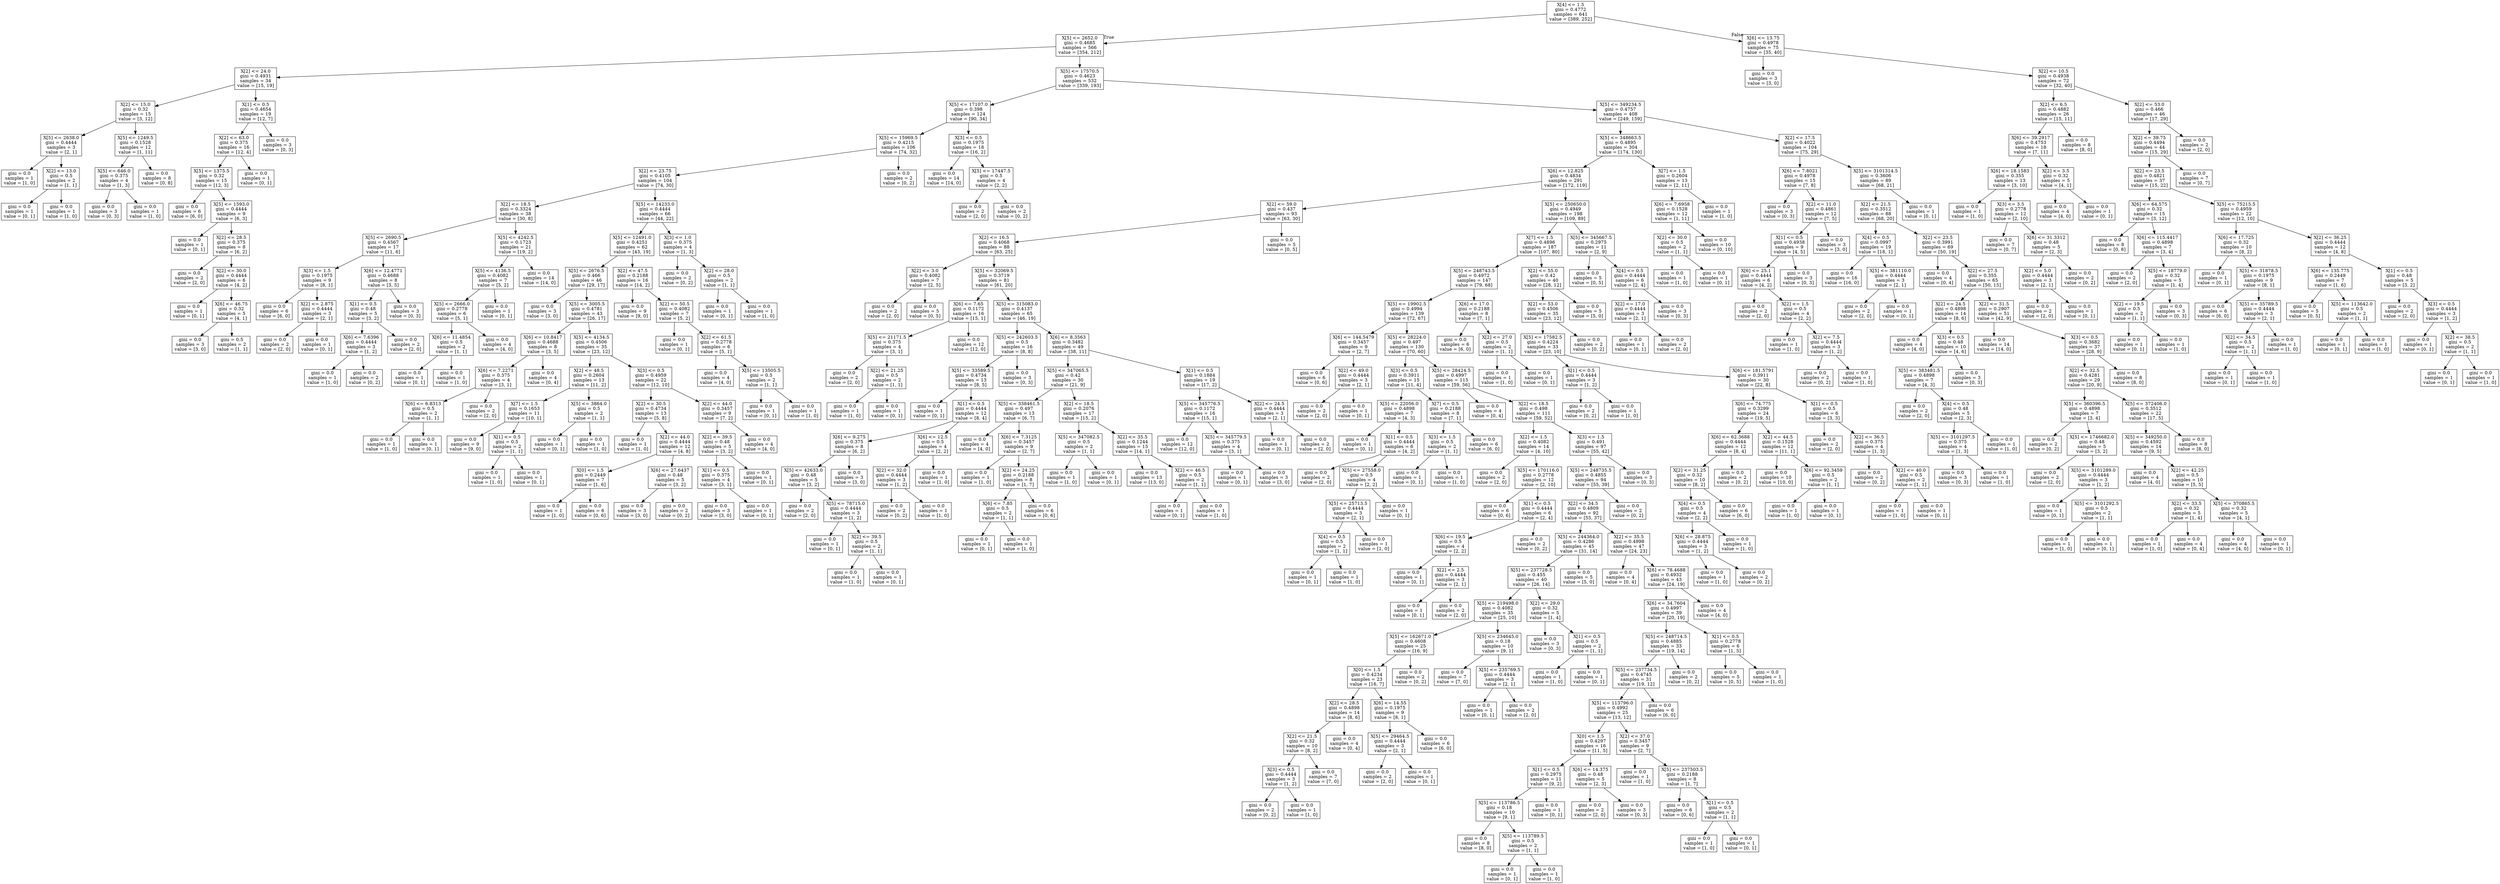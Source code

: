 digraph Tree {
node [shape=box] ;
0 [label="X[4] <= 1.5\ngini = 0.4772\nsamples = 641\nvalue = [389, 252]"] ;
1 [label="X[5] <= 2652.0\ngini = 0.4685\nsamples = 566\nvalue = [354, 212]"] ;
0 -> 1 [labeldistance=2.5, labelangle=45, headlabel="True"] ;
2 [label="X[2] <= 24.0\ngini = 0.4931\nsamples = 34\nvalue = [15, 19]"] ;
1 -> 2 ;
3 [label="X[2] <= 15.0\ngini = 0.32\nsamples = 15\nvalue = [3, 12]"] ;
2 -> 3 ;
4 [label="X[5] <= 2638.0\ngini = 0.4444\nsamples = 3\nvalue = [2, 1]"] ;
3 -> 4 ;
5 [label="gini = 0.0\nsamples = 1\nvalue = [1, 0]"] ;
4 -> 5 ;
6 [label="X[2] <= 13.0\ngini = 0.5\nsamples = 2\nvalue = [1, 1]"] ;
4 -> 6 ;
7 [label="gini = 0.0\nsamples = 1\nvalue = [0, 1]"] ;
6 -> 7 ;
8 [label="gini = 0.0\nsamples = 1\nvalue = [1, 0]"] ;
6 -> 8 ;
9 [label="X[5] <= 1249.5\ngini = 0.1528\nsamples = 12\nvalue = [1, 11]"] ;
3 -> 9 ;
10 [label="X[5] <= 646.0\ngini = 0.375\nsamples = 4\nvalue = [1, 3]"] ;
9 -> 10 ;
11 [label="gini = 0.0\nsamples = 3\nvalue = [0, 3]"] ;
10 -> 11 ;
12 [label="gini = 0.0\nsamples = 1\nvalue = [1, 0]"] ;
10 -> 12 ;
13 [label="gini = 0.0\nsamples = 8\nvalue = [0, 8]"] ;
9 -> 13 ;
14 [label="X[1] <= 0.5\ngini = 0.4654\nsamples = 19\nvalue = [12, 7]"] ;
2 -> 14 ;
15 [label="X[2] <= 63.0\ngini = 0.375\nsamples = 16\nvalue = [12, 4]"] ;
14 -> 15 ;
16 [label="X[5] <= 1375.5\ngini = 0.32\nsamples = 15\nvalue = [12, 3]"] ;
15 -> 16 ;
17 [label="gini = 0.0\nsamples = 6\nvalue = [6, 0]"] ;
16 -> 17 ;
18 [label="X[5] <= 1593.0\ngini = 0.4444\nsamples = 9\nvalue = [6, 3]"] ;
16 -> 18 ;
19 [label="gini = 0.0\nsamples = 1\nvalue = [0, 1]"] ;
18 -> 19 ;
20 [label="X[2] <= 28.5\ngini = 0.375\nsamples = 8\nvalue = [6, 2]"] ;
18 -> 20 ;
21 [label="gini = 0.0\nsamples = 2\nvalue = [2, 0]"] ;
20 -> 21 ;
22 [label="X[2] <= 30.0\ngini = 0.4444\nsamples = 6\nvalue = [4, 2]"] ;
20 -> 22 ;
23 [label="gini = 0.0\nsamples = 1\nvalue = [0, 1]"] ;
22 -> 23 ;
24 [label="X[6] <= 46.75\ngini = 0.32\nsamples = 5\nvalue = [4, 1]"] ;
22 -> 24 ;
25 [label="gini = 0.0\nsamples = 3\nvalue = [3, 0]"] ;
24 -> 25 ;
26 [label="gini = 0.5\nsamples = 2\nvalue = [1, 1]"] ;
24 -> 26 ;
27 [label="gini = 0.0\nsamples = 1\nvalue = [0, 1]"] ;
15 -> 27 ;
28 [label="gini = 0.0\nsamples = 3\nvalue = [0, 3]"] ;
14 -> 28 ;
29 [label="X[5] <= 17570.5\ngini = 0.4623\nsamples = 532\nvalue = [339, 193]"] ;
1 -> 29 ;
30 [label="X[5] <= 17107.0\ngini = 0.398\nsamples = 124\nvalue = [90, 34]"] ;
29 -> 30 ;
31 [label="X[5] <= 15969.5\ngini = 0.4215\nsamples = 106\nvalue = [74, 32]"] ;
30 -> 31 ;
32 [label="X[2] <= 23.75\ngini = 0.4105\nsamples = 104\nvalue = [74, 30]"] ;
31 -> 32 ;
33 [label="X[2] <= 18.5\ngini = 0.3324\nsamples = 38\nvalue = [30, 8]"] ;
32 -> 33 ;
34 [label="X[5] <= 2690.5\ngini = 0.4567\nsamples = 17\nvalue = [11, 6]"] ;
33 -> 34 ;
35 [label="X[3] <= 1.5\ngini = 0.1975\nsamples = 9\nvalue = [8, 1]"] ;
34 -> 35 ;
36 [label="gini = 0.0\nsamples = 6\nvalue = [6, 0]"] ;
35 -> 36 ;
37 [label="X[2] <= 2.875\ngini = 0.4444\nsamples = 3\nvalue = [2, 1]"] ;
35 -> 37 ;
38 [label="gini = 0.0\nsamples = 2\nvalue = [2, 0]"] ;
37 -> 38 ;
39 [label="gini = 0.0\nsamples = 1\nvalue = [0, 1]"] ;
37 -> 39 ;
40 [label="X[6] <= 12.4771\ngini = 0.4688\nsamples = 8\nvalue = [3, 5]"] ;
34 -> 40 ;
41 [label="X[1] <= 0.5\ngini = 0.48\nsamples = 5\nvalue = [3, 2]"] ;
40 -> 41 ;
42 [label="X[6] <= 7.6396\ngini = 0.4444\nsamples = 3\nvalue = [1, 2]"] ;
41 -> 42 ;
43 [label="gini = 0.0\nsamples = 1\nvalue = [1, 0]"] ;
42 -> 43 ;
44 [label="gini = 0.0\nsamples = 2\nvalue = [0, 2]"] ;
42 -> 44 ;
45 [label="gini = 0.0\nsamples = 2\nvalue = [2, 0]"] ;
41 -> 45 ;
46 [label="gini = 0.0\nsamples = 3\nvalue = [0, 3]"] ;
40 -> 46 ;
47 [label="X[5] <= 4242.5\ngini = 0.1723\nsamples = 21\nvalue = [19, 2]"] ;
33 -> 47 ;
48 [label="X[5] <= 4136.5\ngini = 0.4082\nsamples = 7\nvalue = [5, 2]"] ;
47 -> 48 ;
49 [label="X[5] <= 2666.0\ngini = 0.2778\nsamples = 6\nvalue = [5, 1]"] ;
48 -> 49 ;
50 [label="X[6] <= 11.4854\ngini = 0.5\nsamples = 2\nvalue = [1, 1]"] ;
49 -> 50 ;
51 [label="gini = 0.0\nsamples = 1\nvalue = [0, 1]"] ;
50 -> 51 ;
52 [label="gini = 0.0\nsamples = 1\nvalue = [1, 0]"] ;
50 -> 52 ;
53 [label="gini = 0.0\nsamples = 4\nvalue = [4, 0]"] ;
49 -> 53 ;
54 [label="gini = 0.0\nsamples = 1\nvalue = [0, 1]"] ;
48 -> 54 ;
55 [label="gini = 0.0\nsamples = 14\nvalue = [14, 0]"] ;
47 -> 55 ;
56 [label="X[5] <= 14233.0\ngini = 0.4444\nsamples = 66\nvalue = [44, 22]"] ;
32 -> 56 ;
57 [label="X[5] <= 12491.0\ngini = 0.4251\nsamples = 62\nvalue = [43, 19]"] ;
56 -> 57 ;
58 [label="X[5] <= 2676.5\ngini = 0.466\nsamples = 46\nvalue = [29, 17]"] ;
57 -> 58 ;
59 [label="gini = 0.0\nsamples = 3\nvalue = [3, 0]"] ;
58 -> 59 ;
60 [label="X[5] <= 3005.5\ngini = 0.4781\nsamples = 43\nvalue = [26, 17]"] ;
58 -> 60 ;
61 [label="X[6] <= 10.8417\ngini = 0.4688\nsamples = 8\nvalue = [3, 5]"] ;
60 -> 61 ;
62 [label="X[6] <= 7.2271\ngini = 0.375\nsamples = 4\nvalue = [3, 1]"] ;
61 -> 62 ;
63 [label="X[6] <= 6.8313\ngini = 0.5\nsamples = 2\nvalue = [1, 1]"] ;
62 -> 63 ;
64 [label="gini = 0.0\nsamples = 1\nvalue = [1, 0]"] ;
63 -> 64 ;
65 [label="gini = 0.0\nsamples = 1\nvalue = [0, 1]"] ;
63 -> 65 ;
66 [label="gini = 0.0\nsamples = 2\nvalue = [2, 0]"] ;
62 -> 66 ;
67 [label="gini = 0.0\nsamples = 4\nvalue = [0, 4]"] ;
61 -> 67 ;
68 [label="X[5] <= 4134.5\ngini = 0.4506\nsamples = 35\nvalue = [23, 12]"] ;
60 -> 68 ;
69 [label="X[2] <= 48.5\ngini = 0.2604\nsamples = 13\nvalue = [11, 2]"] ;
68 -> 69 ;
70 [label="X[7] <= 1.5\ngini = 0.1653\nsamples = 11\nvalue = [10, 1]"] ;
69 -> 70 ;
71 [label="gini = 0.0\nsamples = 9\nvalue = [9, 0]"] ;
70 -> 71 ;
72 [label="X[1] <= 0.5\ngini = 0.5\nsamples = 2\nvalue = [1, 1]"] ;
70 -> 72 ;
73 [label="gini = 0.0\nsamples = 1\nvalue = [1, 0]"] ;
72 -> 73 ;
74 [label="gini = 0.0\nsamples = 1\nvalue = [0, 1]"] ;
72 -> 74 ;
75 [label="X[5] <= 3864.0\ngini = 0.5\nsamples = 2\nvalue = [1, 1]"] ;
69 -> 75 ;
76 [label="gini = 0.0\nsamples = 1\nvalue = [0, 1]"] ;
75 -> 76 ;
77 [label="gini = 0.0\nsamples = 1\nvalue = [1, 0]"] ;
75 -> 77 ;
78 [label="X[3] <= 0.5\ngini = 0.4959\nsamples = 22\nvalue = [12, 10]"] ;
68 -> 78 ;
79 [label="X[2] <= 30.5\ngini = 0.4734\nsamples = 13\nvalue = [5, 8]"] ;
78 -> 79 ;
80 [label="gini = 0.0\nsamples = 1\nvalue = [1, 0]"] ;
79 -> 80 ;
81 [label="X[2] <= 44.0\ngini = 0.4444\nsamples = 12\nvalue = [4, 8]"] ;
79 -> 81 ;
82 [label="X[0] <= 1.5\ngini = 0.2449\nsamples = 7\nvalue = [1, 6]"] ;
81 -> 82 ;
83 [label="gini = 0.0\nsamples = 1\nvalue = [1, 0]"] ;
82 -> 83 ;
84 [label="gini = 0.0\nsamples = 6\nvalue = [0, 6]"] ;
82 -> 84 ;
85 [label="X[6] <= 27.6437\ngini = 0.48\nsamples = 5\nvalue = [3, 2]"] ;
81 -> 85 ;
86 [label="gini = 0.0\nsamples = 3\nvalue = [3, 0]"] ;
85 -> 86 ;
87 [label="gini = 0.0\nsamples = 2\nvalue = [0, 2]"] ;
85 -> 87 ;
88 [label="X[2] <= 44.0\ngini = 0.3457\nsamples = 9\nvalue = [7, 2]"] ;
78 -> 88 ;
89 [label="X[2] <= 39.5\ngini = 0.48\nsamples = 5\nvalue = [3, 2]"] ;
88 -> 89 ;
90 [label="X[1] <= 0.5\ngini = 0.375\nsamples = 4\nvalue = [3, 1]"] ;
89 -> 90 ;
91 [label="gini = 0.0\nsamples = 3\nvalue = [3, 0]"] ;
90 -> 91 ;
92 [label="gini = 0.0\nsamples = 1\nvalue = [0, 1]"] ;
90 -> 92 ;
93 [label="gini = 0.0\nsamples = 1\nvalue = [0, 1]"] ;
89 -> 93 ;
94 [label="gini = 0.0\nsamples = 4\nvalue = [4, 0]"] ;
88 -> 94 ;
95 [label="X[2] <= 47.5\ngini = 0.2188\nsamples = 16\nvalue = [14, 2]"] ;
57 -> 95 ;
96 [label="gini = 0.0\nsamples = 9\nvalue = [9, 0]"] ;
95 -> 96 ;
97 [label="X[2] <= 50.5\ngini = 0.4082\nsamples = 7\nvalue = [5, 2]"] ;
95 -> 97 ;
98 [label="gini = 0.0\nsamples = 1\nvalue = [0, 1]"] ;
97 -> 98 ;
99 [label="X[2] <= 61.5\ngini = 0.2778\nsamples = 6\nvalue = [5, 1]"] ;
97 -> 99 ;
100 [label="gini = 0.0\nsamples = 4\nvalue = [4, 0]"] ;
99 -> 100 ;
101 [label="X[5] <= 13505.5\ngini = 0.5\nsamples = 2\nvalue = [1, 1]"] ;
99 -> 101 ;
102 [label="gini = 0.0\nsamples = 1\nvalue = [0, 1]"] ;
101 -> 102 ;
103 [label="gini = 0.0\nsamples = 1\nvalue = [1, 0]"] ;
101 -> 103 ;
104 [label="X[3] <= 1.0\ngini = 0.375\nsamples = 4\nvalue = [1, 3]"] ;
56 -> 104 ;
105 [label="gini = 0.0\nsamples = 2\nvalue = [0, 2]"] ;
104 -> 105 ;
106 [label="X[2] <= 28.0\ngini = 0.5\nsamples = 2\nvalue = [1, 1]"] ;
104 -> 106 ;
107 [label="gini = 0.0\nsamples = 1\nvalue = [0, 1]"] ;
106 -> 107 ;
108 [label="gini = 0.0\nsamples = 1\nvalue = [1, 0]"] ;
106 -> 108 ;
109 [label="gini = 0.0\nsamples = 2\nvalue = [0, 2]"] ;
31 -> 109 ;
110 [label="X[3] <= 0.5\ngini = 0.1975\nsamples = 18\nvalue = [16, 2]"] ;
30 -> 110 ;
111 [label="gini = 0.0\nsamples = 14\nvalue = [14, 0]"] ;
110 -> 111 ;
112 [label="X[5] <= 17447.5\ngini = 0.5\nsamples = 4\nvalue = [2, 2]"] ;
110 -> 112 ;
113 [label="gini = 0.0\nsamples = 2\nvalue = [2, 0]"] ;
112 -> 113 ;
114 [label="gini = 0.0\nsamples = 2\nvalue = [0, 2]"] ;
112 -> 114 ;
115 [label="X[5] <= 349234.5\ngini = 0.4757\nsamples = 408\nvalue = [249, 159]"] ;
29 -> 115 ;
116 [label="X[5] <= 348663.5\ngini = 0.4895\nsamples = 304\nvalue = [174, 130]"] ;
115 -> 116 ;
117 [label="X[6] <= 12.825\ngini = 0.4834\nsamples = 291\nvalue = [172, 119]"] ;
116 -> 117 ;
118 [label="X[2] <= 59.0\ngini = 0.437\nsamples = 93\nvalue = [63, 30]"] ;
117 -> 118 ;
119 [label="X[2] <= 16.5\ngini = 0.4068\nsamples = 88\nvalue = [63, 25]"] ;
118 -> 119 ;
120 [label="X[2] <= 3.0\ngini = 0.4082\nsamples = 7\nvalue = [2, 5]"] ;
119 -> 120 ;
121 [label="gini = 0.0\nsamples = 2\nvalue = [2, 0]"] ;
120 -> 121 ;
122 [label="gini = 0.0\nsamples = 5\nvalue = [0, 5]"] ;
120 -> 122 ;
123 [label="X[5] <= 32069.5\ngini = 0.3719\nsamples = 81\nvalue = [61, 20]"] ;
119 -> 123 ;
124 [label="X[6] <= 7.65\ngini = 0.1172\nsamples = 16\nvalue = [15, 1]"] ;
123 -> 124 ;
125 [label="X[5] <= 21171.5\ngini = 0.375\nsamples = 4\nvalue = [3, 1]"] ;
124 -> 125 ;
126 [label="gini = 0.0\nsamples = 2\nvalue = [2, 0]"] ;
125 -> 126 ;
127 [label="X[2] <= 21.25\ngini = 0.5\nsamples = 2\nvalue = [1, 1]"] ;
125 -> 127 ;
128 [label="gini = 0.0\nsamples = 1\nvalue = [1, 0]"] ;
127 -> 128 ;
129 [label="gini = 0.0\nsamples = 1\nvalue = [0, 1]"] ;
127 -> 129 ;
130 [label="gini = 0.0\nsamples = 12\nvalue = [12, 0]"] ;
124 -> 130 ;
131 [label="X[5] <= 315083.0\ngini = 0.4137\nsamples = 65\nvalue = [46, 19]"] ;
123 -> 131 ;
132 [label="X[5] <= 242603.5\ngini = 0.5\nsamples = 16\nvalue = [8, 8]"] ;
131 -> 132 ;
133 [label="X[5] <= 33589.5\ngini = 0.4734\nsamples = 13\nvalue = [8, 5]"] ;
132 -> 133 ;
134 [label="gini = 0.0\nsamples = 1\nvalue = [0, 1]"] ;
133 -> 134 ;
135 [label="X[1] <= 0.5\ngini = 0.4444\nsamples = 12\nvalue = [8, 4]"] ;
133 -> 135 ;
136 [label="X[6] <= 9.275\ngini = 0.375\nsamples = 8\nvalue = [6, 2]"] ;
135 -> 136 ;
137 [label="X[5] <= 42633.0\ngini = 0.48\nsamples = 5\nvalue = [3, 2]"] ;
136 -> 137 ;
138 [label="gini = 0.0\nsamples = 2\nvalue = [2, 0]"] ;
137 -> 138 ;
139 [label="X[5] <= 78715.0\ngini = 0.4444\nsamples = 3\nvalue = [1, 2]"] ;
137 -> 139 ;
140 [label="gini = 0.0\nsamples = 1\nvalue = [0, 1]"] ;
139 -> 140 ;
141 [label="X[2] <= 39.5\ngini = 0.5\nsamples = 2\nvalue = [1, 1]"] ;
139 -> 141 ;
142 [label="gini = 0.0\nsamples = 1\nvalue = [1, 0]"] ;
141 -> 142 ;
143 [label="gini = 0.0\nsamples = 1\nvalue = [0, 1]"] ;
141 -> 143 ;
144 [label="gini = 0.0\nsamples = 3\nvalue = [3, 0]"] ;
136 -> 144 ;
145 [label="X[6] <= 12.5\ngini = 0.5\nsamples = 4\nvalue = [2, 2]"] ;
135 -> 145 ;
146 [label="X[2] <= 32.0\ngini = 0.4444\nsamples = 3\nvalue = [1, 2]"] ;
145 -> 146 ;
147 [label="gini = 0.0\nsamples = 2\nvalue = [0, 2]"] ;
146 -> 147 ;
148 [label="gini = 0.0\nsamples = 1\nvalue = [1, 0]"] ;
146 -> 148 ;
149 [label="gini = 0.0\nsamples = 1\nvalue = [1, 0]"] ;
145 -> 149 ;
150 [label="gini = 0.0\nsamples = 3\nvalue = [0, 3]"] ;
132 -> 150 ;
151 [label="X[6] <= 8.3563\ngini = 0.3482\nsamples = 49\nvalue = [38, 11]"] ;
131 -> 151 ;
152 [label="X[5] <= 347065.5\ngini = 0.42\nsamples = 30\nvalue = [21, 9]"] ;
151 -> 152 ;
153 [label="X[5] <= 338461.5\ngini = 0.497\nsamples = 13\nvalue = [6, 7]"] ;
152 -> 153 ;
154 [label="gini = 0.0\nsamples = 4\nvalue = [4, 0]"] ;
153 -> 154 ;
155 [label="X[6] <= 7.3125\ngini = 0.3457\nsamples = 9\nvalue = [2, 7]"] ;
153 -> 155 ;
156 [label="gini = 0.0\nsamples = 1\nvalue = [1, 0]"] ;
155 -> 156 ;
157 [label="X[2] <= 24.25\ngini = 0.2188\nsamples = 8\nvalue = [1, 7]"] ;
155 -> 157 ;
158 [label="X[6] <= 7.85\ngini = 0.5\nsamples = 2\nvalue = [1, 1]"] ;
157 -> 158 ;
159 [label="gini = 0.0\nsamples = 1\nvalue = [0, 1]"] ;
158 -> 159 ;
160 [label="gini = 0.0\nsamples = 1\nvalue = [1, 0]"] ;
158 -> 160 ;
161 [label="gini = 0.0\nsamples = 6\nvalue = [0, 6]"] ;
157 -> 161 ;
162 [label="X[2] <= 18.5\ngini = 0.2076\nsamples = 17\nvalue = [15, 2]"] ;
152 -> 162 ;
163 [label="X[5] <= 347082.5\ngini = 0.5\nsamples = 2\nvalue = [1, 1]"] ;
162 -> 163 ;
164 [label="gini = 0.0\nsamples = 1\nvalue = [1, 0]"] ;
163 -> 164 ;
165 [label="gini = 0.0\nsamples = 1\nvalue = [0, 1]"] ;
163 -> 165 ;
166 [label="X[2] <= 35.5\ngini = 0.1244\nsamples = 15\nvalue = [14, 1]"] ;
162 -> 166 ;
167 [label="gini = 0.0\nsamples = 13\nvalue = [13, 0]"] ;
166 -> 167 ;
168 [label="X[2] <= 46.5\ngini = 0.5\nsamples = 2\nvalue = [1, 1]"] ;
166 -> 168 ;
169 [label="gini = 0.0\nsamples = 1\nvalue = [0, 1]"] ;
168 -> 169 ;
170 [label="gini = 0.0\nsamples = 1\nvalue = [1, 0]"] ;
168 -> 170 ;
171 [label="X[1] <= 0.5\ngini = 0.1884\nsamples = 19\nvalue = [17, 2]"] ;
151 -> 171 ;
172 [label="X[5] <= 345776.5\ngini = 0.1172\nsamples = 16\nvalue = [15, 1]"] ;
171 -> 172 ;
173 [label="gini = 0.0\nsamples = 12\nvalue = [12, 0]"] ;
172 -> 173 ;
174 [label="X[5] <= 345779.5\ngini = 0.375\nsamples = 4\nvalue = [3, 1]"] ;
172 -> 174 ;
175 [label="gini = 0.0\nsamples = 1\nvalue = [0, 1]"] ;
174 -> 175 ;
176 [label="gini = 0.0\nsamples = 3\nvalue = [3, 0]"] ;
174 -> 176 ;
177 [label="X[2] <= 24.5\ngini = 0.4444\nsamples = 3\nvalue = [2, 1]"] ;
171 -> 177 ;
178 [label="gini = 0.0\nsamples = 1\nvalue = [0, 1]"] ;
177 -> 178 ;
179 [label="gini = 0.0\nsamples = 2\nvalue = [2, 0]"] ;
177 -> 179 ;
180 [label="gini = 0.0\nsamples = 5\nvalue = [0, 5]"] ;
118 -> 180 ;
181 [label="X[5] <= 250650.0\ngini = 0.4949\nsamples = 198\nvalue = [109, 89]"] ;
117 -> 181 ;
182 [label="X[7] <= 1.5\ngini = 0.4896\nsamples = 187\nvalue = [107, 80]"] ;
181 -> 182 ;
183 [label="X[5] <= 248743.5\ngini = 0.4972\nsamples = 147\nvalue = [79, 68]"] ;
182 -> 183 ;
184 [label="X[5] <= 19902.5\ngini = 0.4994\nsamples = 139\nvalue = [72, 67]"] ;
183 -> 184 ;
185 [label="X[6] <= 144.5479\ngini = 0.3457\nsamples = 9\nvalue = [2, 7]"] ;
184 -> 185 ;
186 [label="gini = 0.0\nsamples = 6\nvalue = [0, 6]"] ;
185 -> 186 ;
187 [label="X[2] <= 49.0\ngini = 0.4444\nsamples = 3\nvalue = [2, 1]"] ;
185 -> 187 ;
188 [label="gini = 0.0\nsamples = 2\nvalue = [2, 0]"] ;
187 -> 188 ;
189 [label="gini = 0.0\nsamples = 1\nvalue = [0, 1]"] ;
187 -> 189 ;
190 [label="X[5] <= 28224.0\ngini = 0.497\nsamples = 130\nvalue = [70, 60]"] ;
184 -> 190 ;
191 [label="X[3] <= 0.5\ngini = 0.3911\nsamples = 15\nvalue = [11, 4]"] ;
190 -> 191 ;
192 [label="X[5] <= 22056.0\ngini = 0.4898\nsamples = 7\nvalue = [4, 3]"] ;
191 -> 192 ;
193 [label="gini = 0.0\nsamples = 1\nvalue = [0, 1]"] ;
192 -> 193 ;
194 [label="X[1] <= 0.5\ngini = 0.4444\nsamples = 6\nvalue = [4, 2]"] ;
192 -> 194 ;
195 [label="gini = 0.0\nsamples = 2\nvalue = [2, 0]"] ;
194 -> 195 ;
196 [label="X[5] <= 27558.0\ngini = 0.5\nsamples = 4\nvalue = [2, 2]"] ;
194 -> 196 ;
197 [label="X[5] <= 25713.5\ngini = 0.4444\nsamples = 3\nvalue = [2, 1]"] ;
196 -> 197 ;
198 [label="X[4] <= 0.5\ngini = 0.5\nsamples = 2\nvalue = [1, 1]"] ;
197 -> 198 ;
199 [label="gini = 0.0\nsamples = 1\nvalue = [0, 1]"] ;
198 -> 199 ;
200 [label="gini = 0.0\nsamples = 1\nvalue = [1, 0]"] ;
198 -> 200 ;
201 [label="gini = 0.0\nsamples = 1\nvalue = [1, 0]"] ;
197 -> 201 ;
202 [label="gini = 0.0\nsamples = 1\nvalue = [0, 1]"] ;
196 -> 202 ;
203 [label="X[7] <= 0.5\ngini = 0.2188\nsamples = 8\nvalue = [7, 1]"] ;
191 -> 203 ;
204 [label="X[3] <= 1.5\ngini = 0.5\nsamples = 2\nvalue = [1, 1]"] ;
203 -> 204 ;
205 [label="gini = 0.0\nsamples = 1\nvalue = [0, 1]"] ;
204 -> 205 ;
206 [label="gini = 0.0\nsamples = 1\nvalue = [1, 0]"] ;
204 -> 206 ;
207 [label="gini = 0.0\nsamples = 6\nvalue = [6, 0]"] ;
203 -> 207 ;
208 [label="X[5] <= 28424.5\ngini = 0.4997\nsamples = 115\nvalue = [59, 56]"] ;
190 -> 208 ;
209 [label="gini = 0.0\nsamples = 4\nvalue = [0, 4]"] ;
208 -> 209 ;
210 [label="X[2] <= 18.5\ngini = 0.498\nsamples = 111\nvalue = [59, 52]"] ;
208 -> 210 ;
211 [label="X[2] <= 1.5\ngini = 0.4082\nsamples = 14\nvalue = [4, 10]"] ;
210 -> 211 ;
212 [label="gini = 0.0\nsamples = 2\nvalue = [2, 0]"] ;
211 -> 212 ;
213 [label="X[5] <= 170116.0\ngini = 0.2778\nsamples = 12\nvalue = [2, 10]"] ;
211 -> 213 ;
214 [label="gini = 0.0\nsamples = 6\nvalue = [0, 6]"] ;
213 -> 214 ;
215 [label="X[1] <= 0.5\ngini = 0.4444\nsamples = 6\nvalue = [2, 4]"] ;
213 -> 215 ;
216 [label="X[6] <= 19.5\ngini = 0.5\nsamples = 4\nvalue = [2, 2]"] ;
215 -> 216 ;
217 [label="gini = 0.0\nsamples = 1\nvalue = [0, 1]"] ;
216 -> 217 ;
218 [label="X[2] <= 2.5\ngini = 0.4444\nsamples = 3\nvalue = [2, 1]"] ;
216 -> 218 ;
219 [label="gini = 0.0\nsamples = 1\nvalue = [0, 1]"] ;
218 -> 219 ;
220 [label="gini = 0.0\nsamples = 2\nvalue = [2, 0]"] ;
218 -> 220 ;
221 [label="gini = 0.0\nsamples = 2\nvalue = [0, 2]"] ;
215 -> 221 ;
222 [label="X[3] <= 1.5\ngini = 0.491\nsamples = 97\nvalue = [55, 42]"] ;
210 -> 222 ;
223 [label="X[5] <= 248735.5\ngini = 0.4855\nsamples = 94\nvalue = [55, 39]"] ;
222 -> 223 ;
224 [label="X[2] <= 34.5\ngini = 0.4809\nsamples = 92\nvalue = [55, 37]"] ;
223 -> 224 ;
225 [label="X[5] <= 244364.0\ngini = 0.4286\nsamples = 45\nvalue = [31, 14]"] ;
224 -> 225 ;
226 [label="X[5] <= 237728.5\ngini = 0.455\nsamples = 40\nvalue = [26, 14]"] ;
225 -> 226 ;
227 [label="X[5] <= 219498.0\ngini = 0.4082\nsamples = 35\nvalue = [25, 10]"] ;
226 -> 227 ;
228 [label="X[5] <= 162671.0\ngini = 0.4608\nsamples = 25\nvalue = [16, 9]"] ;
227 -> 228 ;
229 [label="X[0] <= 1.5\ngini = 0.4234\nsamples = 23\nvalue = [16, 7]"] ;
228 -> 229 ;
230 [label="X[2] <= 28.5\ngini = 0.4898\nsamples = 14\nvalue = [8, 6]"] ;
229 -> 230 ;
231 [label="X[2] <= 21.5\ngini = 0.32\nsamples = 10\nvalue = [8, 2]"] ;
230 -> 231 ;
232 [label="X[3] <= 0.5\ngini = 0.4444\nsamples = 3\nvalue = [1, 2]"] ;
231 -> 232 ;
233 [label="gini = 0.0\nsamples = 2\nvalue = [0, 2]"] ;
232 -> 233 ;
234 [label="gini = 0.0\nsamples = 1\nvalue = [1, 0]"] ;
232 -> 234 ;
235 [label="gini = 0.0\nsamples = 7\nvalue = [7, 0]"] ;
231 -> 235 ;
236 [label="gini = 0.0\nsamples = 4\nvalue = [0, 4]"] ;
230 -> 236 ;
237 [label="X[6] <= 14.55\ngini = 0.1975\nsamples = 9\nvalue = [8, 1]"] ;
229 -> 237 ;
238 [label="X[5] <= 29464.5\ngini = 0.4444\nsamples = 3\nvalue = [2, 1]"] ;
237 -> 238 ;
239 [label="gini = 0.0\nsamples = 2\nvalue = [2, 0]"] ;
238 -> 239 ;
240 [label="gini = 0.0\nsamples = 1\nvalue = [0, 1]"] ;
238 -> 240 ;
241 [label="gini = 0.0\nsamples = 6\nvalue = [6, 0]"] ;
237 -> 241 ;
242 [label="gini = 0.0\nsamples = 2\nvalue = [0, 2]"] ;
228 -> 242 ;
243 [label="X[5] <= 234645.0\ngini = 0.18\nsamples = 10\nvalue = [9, 1]"] ;
227 -> 243 ;
244 [label="gini = 0.0\nsamples = 7\nvalue = [7, 0]"] ;
243 -> 244 ;
245 [label="X[5] <= 235769.5\ngini = 0.4444\nsamples = 3\nvalue = [2, 1]"] ;
243 -> 245 ;
246 [label="gini = 0.0\nsamples = 1\nvalue = [0, 1]"] ;
245 -> 246 ;
247 [label="gini = 0.0\nsamples = 2\nvalue = [2, 0]"] ;
245 -> 247 ;
248 [label="X[2] <= 29.0\ngini = 0.32\nsamples = 5\nvalue = [1, 4]"] ;
226 -> 248 ;
249 [label="gini = 0.0\nsamples = 3\nvalue = [0, 3]"] ;
248 -> 249 ;
250 [label="X[1] <= 0.5\ngini = 0.5\nsamples = 2\nvalue = [1, 1]"] ;
248 -> 250 ;
251 [label="gini = 0.0\nsamples = 1\nvalue = [1, 0]"] ;
250 -> 251 ;
252 [label="gini = 0.0\nsamples = 1\nvalue = [0, 1]"] ;
250 -> 252 ;
253 [label="gini = 0.0\nsamples = 5\nvalue = [5, 0]"] ;
225 -> 253 ;
254 [label="X[2] <= 35.5\ngini = 0.4998\nsamples = 47\nvalue = [24, 23]"] ;
224 -> 254 ;
255 [label="gini = 0.0\nsamples = 4\nvalue = [0, 4]"] ;
254 -> 255 ;
256 [label="X[6] <= 78.4688\ngini = 0.4932\nsamples = 43\nvalue = [24, 19]"] ;
254 -> 256 ;
257 [label="X[6] <= 34.7604\ngini = 0.4997\nsamples = 39\nvalue = [20, 19]"] ;
256 -> 257 ;
258 [label="X[5] <= 248714.5\ngini = 0.4885\nsamples = 33\nvalue = [19, 14]"] ;
257 -> 258 ;
259 [label="X[5] <= 237734.5\ngini = 0.4745\nsamples = 31\nvalue = [19, 12]"] ;
258 -> 259 ;
260 [label="X[5] <= 113796.0\ngini = 0.4992\nsamples = 25\nvalue = [13, 12]"] ;
259 -> 260 ;
261 [label="X[0] <= 1.5\ngini = 0.4297\nsamples = 16\nvalue = [11, 5]"] ;
260 -> 261 ;
262 [label="X[1] <= 0.5\ngini = 0.2975\nsamples = 11\nvalue = [9, 2]"] ;
261 -> 262 ;
263 [label="X[5] <= 113786.5\ngini = 0.18\nsamples = 10\nvalue = [9, 1]"] ;
262 -> 263 ;
264 [label="gini = 0.0\nsamples = 8\nvalue = [8, 0]"] ;
263 -> 264 ;
265 [label="X[5] <= 113789.5\ngini = 0.5\nsamples = 2\nvalue = [1, 1]"] ;
263 -> 265 ;
266 [label="gini = 0.0\nsamples = 1\nvalue = [0, 1]"] ;
265 -> 266 ;
267 [label="gini = 0.0\nsamples = 1\nvalue = [1, 0]"] ;
265 -> 267 ;
268 [label="gini = 0.0\nsamples = 1\nvalue = [0, 1]"] ;
262 -> 268 ;
269 [label="X[6] <= 14.375\ngini = 0.48\nsamples = 5\nvalue = [2, 3]"] ;
261 -> 269 ;
270 [label="gini = 0.0\nsamples = 2\nvalue = [2, 0]"] ;
269 -> 270 ;
271 [label="gini = 0.0\nsamples = 3\nvalue = [0, 3]"] ;
269 -> 271 ;
272 [label="X[2] <= 37.0\ngini = 0.3457\nsamples = 9\nvalue = [2, 7]"] ;
260 -> 272 ;
273 [label="gini = 0.0\nsamples = 1\nvalue = [1, 0]"] ;
272 -> 273 ;
274 [label="X[5] <= 237503.5\ngini = 0.2188\nsamples = 8\nvalue = [1, 7]"] ;
272 -> 274 ;
275 [label="gini = 0.0\nsamples = 6\nvalue = [0, 6]"] ;
274 -> 275 ;
276 [label="X[1] <= 0.5\ngini = 0.5\nsamples = 2\nvalue = [1, 1]"] ;
274 -> 276 ;
277 [label="gini = 0.0\nsamples = 1\nvalue = [1, 0]"] ;
276 -> 277 ;
278 [label="gini = 0.0\nsamples = 1\nvalue = [0, 1]"] ;
276 -> 278 ;
279 [label="gini = 0.0\nsamples = 6\nvalue = [6, 0]"] ;
259 -> 279 ;
280 [label="gini = 0.0\nsamples = 2\nvalue = [0, 2]"] ;
258 -> 280 ;
281 [label="X[1] <= 0.5\ngini = 0.2778\nsamples = 6\nvalue = [1, 5]"] ;
257 -> 281 ;
282 [label="gini = 0.0\nsamples = 5\nvalue = [0, 5]"] ;
281 -> 282 ;
283 [label="gini = 0.0\nsamples = 1\nvalue = [1, 0]"] ;
281 -> 283 ;
284 [label="gini = 0.0\nsamples = 4\nvalue = [4, 0]"] ;
256 -> 284 ;
285 [label="gini = 0.0\nsamples = 2\nvalue = [0, 2]"] ;
223 -> 285 ;
286 [label="gini = 0.0\nsamples = 3\nvalue = [0, 3]"] ;
222 -> 286 ;
287 [label="X[6] <= 17.0\ngini = 0.2188\nsamples = 8\nvalue = [7, 1]"] ;
183 -> 287 ;
288 [label="gini = 0.0\nsamples = 6\nvalue = [6, 0]"] ;
287 -> 288 ;
289 [label="X[2] <= 27.0\ngini = 0.5\nsamples = 2\nvalue = [1, 1]"] ;
287 -> 289 ;
290 [label="gini = 0.0\nsamples = 1\nvalue = [1, 0]"] ;
289 -> 290 ;
291 [label="gini = 0.0\nsamples = 1\nvalue = [0, 1]"] ;
289 -> 291 ;
292 [label="X[2] <= 55.0\ngini = 0.42\nsamples = 40\nvalue = [28, 12]"] ;
182 -> 292 ;
293 [label="X[2] <= 53.0\ngini = 0.4506\nsamples = 35\nvalue = [23, 12]"] ;
292 -> 293 ;
294 [label="X[5] <= 17582.5\ngini = 0.4224\nsamples = 33\nvalue = [23, 10]"] ;
293 -> 294 ;
295 [label="X[1] <= 0.5\ngini = 0.4444\nsamples = 3\nvalue = [1, 2]"] ;
294 -> 295 ;
296 [label="gini = 0.0\nsamples = 2\nvalue = [0, 2]"] ;
295 -> 296 ;
297 [label="gini = 0.0\nsamples = 1\nvalue = [1, 0]"] ;
295 -> 297 ;
298 [label="X[6] <= 181.5791\ngini = 0.3911\nsamples = 30\nvalue = [22, 8]"] ;
294 -> 298 ;
299 [label="X[6] <= 74.775\ngini = 0.3299\nsamples = 24\nvalue = [19, 5]"] ;
298 -> 299 ;
300 [label="X[6] <= 62.3688\ngini = 0.4444\nsamples = 12\nvalue = [8, 4]"] ;
299 -> 300 ;
301 [label="X[2] <= 31.25\ngini = 0.32\nsamples = 10\nvalue = [8, 2]"] ;
300 -> 301 ;
302 [label="X[4] <= 0.5\ngini = 0.5\nsamples = 4\nvalue = [2, 2]"] ;
301 -> 302 ;
303 [label="X[6] <= 28.875\ngini = 0.4444\nsamples = 3\nvalue = [1, 2]"] ;
302 -> 303 ;
304 [label="gini = 0.0\nsamples = 1\nvalue = [1, 0]"] ;
303 -> 304 ;
305 [label="gini = 0.0\nsamples = 2\nvalue = [0, 2]"] ;
303 -> 305 ;
306 [label="gini = 0.0\nsamples = 1\nvalue = [1, 0]"] ;
302 -> 306 ;
307 [label="gini = 0.0\nsamples = 6\nvalue = [6, 0]"] ;
301 -> 307 ;
308 [label="gini = 0.0\nsamples = 2\nvalue = [0, 2]"] ;
300 -> 308 ;
309 [label="X[2] <= 44.5\ngini = 0.1528\nsamples = 12\nvalue = [11, 1]"] ;
299 -> 309 ;
310 [label="gini = 0.0\nsamples = 10\nvalue = [10, 0]"] ;
309 -> 310 ;
311 [label="X[6] <= 92.3459\ngini = 0.5\nsamples = 2\nvalue = [1, 1]"] ;
309 -> 311 ;
312 [label="gini = 0.0\nsamples = 1\nvalue = [1, 0]"] ;
311 -> 312 ;
313 [label="gini = 0.0\nsamples = 1\nvalue = [0, 1]"] ;
311 -> 313 ;
314 [label="X[1] <= 0.5\ngini = 0.5\nsamples = 6\nvalue = [3, 3]"] ;
298 -> 314 ;
315 [label="gini = 0.0\nsamples = 2\nvalue = [2, 0]"] ;
314 -> 315 ;
316 [label="X[2] <= 36.5\ngini = 0.375\nsamples = 4\nvalue = [1, 3]"] ;
314 -> 316 ;
317 [label="gini = 0.0\nsamples = 2\nvalue = [0, 2]"] ;
316 -> 317 ;
318 [label="X[2] <= 40.0\ngini = 0.5\nsamples = 2\nvalue = [1, 1]"] ;
316 -> 318 ;
319 [label="gini = 0.0\nsamples = 1\nvalue = [1, 0]"] ;
318 -> 319 ;
320 [label="gini = 0.0\nsamples = 1\nvalue = [0, 1]"] ;
318 -> 320 ;
321 [label="gini = 0.0\nsamples = 2\nvalue = [0, 2]"] ;
293 -> 321 ;
322 [label="gini = 0.0\nsamples = 5\nvalue = [5, 0]"] ;
292 -> 322 ;
323 [label="X[5] <= 345667.5\ngini = 0.2975\nsamples = 11\nvalue = [2, 9]"] ;
181 -> 323 ;
324 [label="gini = 0.0\nsamples = 5\nvalue = [0, 5]"] ;
323 -> 324 ;
325 [label="X[4] <= 0.5\ngini = 0.4444\nsamples = 6\nvalue = [2, 4]"] ;
323 -> 325 ;
326 [label="X[2] <= 17.0\ngini = 0.4444\nsamples = 3\nvalue = [2, 1]"] ;
325 -> 326 ;
327 [label="gini = 0.0\nsamples = 1\nvalue = [0, 1]"] ;
326 -> 327 ;
328 [label="gini = 0.0\nsamples = 2\nvalue = [2, 0]"] ;
326 -> 328 ;
329 [label="gini = 0.0\nsamples = 3\nvalue = [0, 3]"] ;
325 -> 329 ;
330 [label="X[7] <= 1.5\ngini = 0.2604\nsamples = 13\nvalue = [2, 11]"] ;
116 -> 330 ;
331 [label="X[6] <= 7.6958\ngini = 0.1528\nsamples = 12\nvalue = [1, 11]"] ;
330 -> 331 ;
332 [label="X[2] <= 30.0\ngini = 0.5\nsamples = 2\nvalue = [1, 1]"] ;
331 -> 332 ;
333 [label="gini = 0.0\nsamples = 1\nvalue = [1, 0]"] ;
332 -> 333 ;
334 [label="gini = 0.0\nsamples = 1\nvalue = [0, 1]"] ;
332 -> 334 ;
335 [label="gini = 0.0\nsamples = 10\nvalue = [0, 10]"] ;
331 -> 335 ;
336 [label="gini = 0.0\nsamples = 1\nvalue = [1, 0]"] ;
330 -> 336 ;
337 [label="X[2] <= 17.5\ngini = 0.4022\nsamples = 104\nvalue = [75, 29]"] ;
115 -> 337 ;
338 [label="X[6] <= 7.8021\ngini = 0.4978\nsamples = 15\nvalue = [7, 8]"] ;
337 -> 338 ;
339 [label="gini = 0.0\nsamples = 3\nvalue = [0, 3]"] ;
338 -> 339 ;
340 [label="X[2] <= 11.0\ngini = 0.4861\nsamples = 12\nvalue = [7, 5]"] ;
338 -> 340 ;
341 [label="X[1] <= 0.5\ngini = 0.4938\nsamples = 9\nvalue = [4, 5]"] ;
340 -> 341 ;
342 [label="X[6] <= 25.1\ngini = 0.4444\nsamples = 6\nvalue = [4, 2]"] ;
341 -> 342 ;
343 [label="gini = 0.0\nsamples = 2\nvalue = [2, 0]"] ;
342 -> 343 ;
344 [label="X[2] <= 1.5\ngini = 0.5\nsamples = 4\nvalue = [2, 2]"] ;
342 -> 344 ;
345 [label="gini = 0.0\nsamples = 1\nvalue = [1, 0]"] ;
344 -> 345 ;
346 [label="X[2] <= 7.5\ngini = 0.4444\nsamples = 3\nvalue = [1, 2]"] ;
344 -> 346 ;
347 [label="gini = 0.0\nsamples = 2\nvalue = [0, 2]"] ;
346 -> 347 ;
348 [label="gini = 0.0\nsamples = 1\nvalue = [1, 0]"] ;
346 -> 348 ;
349 [label="gini = 0.0\nsamples = 3\nvalue = [0, 3]"] ;
341 -> 349 ;
350 [label="gini = 0.0\nsamples = 3\nvalue = [3, 0]"] ;
340 -> 350 ;
351 [label="X[5] <= 3101314.5\ngini = 0.3606\nsamples = 89\nvalue = [68, 21]"] ;
337 -> 351 ;
352 [label="X[2] <= 21.5\ngini = 0.3512\nsamples = 88\nvalue = [68, 20]"] ;
351 -> 352 ;
353 [label="X[4] <= 0.5\ngini = 0.0997\nsamples = 19\nvalue = [18, 1]"] ;
352 -> 353 ;
354 [label="gini = 0.0\nsamples = 16\nvalue = [16, 0]"] ;
353 -> 354 ;
355 [label="X[5] <= 381110.0\ngini = 0.4444\nsamples = 3\nvalue = [2, 1]"] ;
353 -> 355 ;
356 [label="gini = 0.0\nsamples = 2\nvalue = [2, 0]"] ;
355 -> 356 ;
357 [label="gini = 0.0\nsamples = 1\nvalue = [0, 1]"] ;
355 -> 357 ;
358 [label="X[2] <= 23.5\ngini = 0.3991\nsamples = 69\nvalue = [50, 19]"] ;
352 -> 358 ;
359 [label="gini = 0.0\nsamples = 4\nvalue = [0, 4]"] ;
358 -> 359 ;
360 [label="X[2] <= 27.5\ngini = 0.355\nsamples = 65\nvalue = [50, 15]"] ;
358 -> 360 ;
361 [label="X[2] <= 24.5\ngini = 0.4898\nsamples = 14\nvalue = [8, 6]"] ;
360 -> 361 ;
362 [label="gini = 0.0\nsamples = 4\nvalue = [4, 0]"] ;
361 -> 362 ;
363 [label="X[3] <= 0.5\ngini = 0.48\nsamples = 10\nvalue = [4, 6]"] ;
361 -> 363 ;
364 [label="X[5] <= 383481.5\ngini = 0.4898\nsamples = 7\nvalue = [4, 3]"] ;
363 -> 364 ;
365 [label="gini = 0.0\nsamples = 2\nvalue = [2, 0]"] ;
364 -> 365 ;
366 [label="X[4] <= 0.5\ngini = 0.48\nsamples = 5\nvalue = [2, 3]"] ;
364 -> 366 ;
367 [label="X[5] <= 3101297.5\ngini = 0.375\nsamples = 4\nvalue = [1, 3]"] ;
366 -> 367 ;
368 [label="gini = 0.0\nsamples = 3\nvalue = [0, 3]"] ;
367 -> 368 ;
369 [label="gini = 0.0\nsamples = 1\nvalue = [1, 0]"] ;
367 -> 369 ;
370 [label="gini = 0.0\nsamples = 1\nvalue = [1, 0]"] ;
366 -> 370 ;
371 [label="gini = 0.0\nsamples = 3\nvalue = [0, 3]"] ;
363 -> 371 ;
372 [label="X[2] <= 31.5\ngini = 0.2907\nsamples = 51\nvalue = [42, 9]"] ;
360 -> 372 ;
373 [label="gini = 0.0\nsamples = 14\nvalue = [14, 0]"] ;
372 -> 373 ;
374 [label="X[3] <= 0.5\ngini = 0.3682\nsamples = 37\nvalue = [28, 9]"] ;
372 -> 374 ;
375 [label="X[2] <= 32.5\ngini = 0.4281\nsamples = 29\nvalue = [20, 9]"] ;
374 -> 375 ;
376 [label="X[5] <= 360396.5\ngini = 0.4898\nsamples = 7\nvalue = [3, 4]"] ;
375 -> 376 ;
377 [label="gini = 0.0\nsamples = 2\nvalue = [0, 2]"] ;
376 -> 377 ;
378 [label="X[5] <= 1746682.0\ngini = 0.48\nsamples = 5\nvalue = [3, 2]"] ;
376 -> 378 ;
379 [label="gini = 0.0\nsamples = 2\nvalue = [2, 0]"] ;
378 -> 379 ;
380 [label="X[5] <= 3101289.0\ngini = 0.4444\nsamples = 3\nvalue = [1, 2]"] ;
378 -> 380 ;
381 [label="gini = 0.0\nsamples = 1\nvalue = [0, 1]"] ;
380 -> 381 ;
382 [label="X[5] <= 3101292.5\ngini = 0.5\nsamples = 2\nvalue = [1, 1]"] ;
380 -> 382 ;
383 [label="gini = 0.0\nsamples = 1\nvalue = [1, 0]"] ;
382 -> 383 ;
384 [label="gini = 0.0\nsamples = 1\nvalue = [0, 1]"] ;
382 -> 384 ;
385 [label="X[5] <= 372406.0\ngini = 0.3512\nsamples = 22\nvalue = [17, 5]"] ;
375 -> 385 ;
386 [label="X[5] <= 349250.0\ngini = 0.4592\nsamples = 14\nvalue = [9, 5]"] ;
385 -> 386 ;
387 [label="gini = 0.0\nsamples = 4\nvalue = [4, 0]"] ;
386 -> 387 ;
388 [label="X[2] <= 42.25\ngini = 0.5\nsamples = 10\nvalue = [5, 5]"] ;
386 -> 388 ;
389 [label="X[2] <= 33.5\ngini = 0.32\nsamples = 5\nvalue = [1, 4]"] ;
388 -> 389 ;
390 [label="gini = 0.0\nsamples = 1\nvalue = [1, 0]"] ;
389 -> 390 ;
391 [label="gini = 0.0\nsamples = 4\nvalue = [0, 4]"] ;
389 -> 391 ;
392 [label="X[5] <= 370865.5\ngini = 0.32\nsamples = 5\nvalue = [4, 1]"] ;
388 -> 392 ;
393 [label="gini = 0.0\nsamples = 4\nvalue = [4, 0]"] ;
392 -> 393 ;
394 [label="gini = 0.0\nsamples = 1\nvalue = [0, 1]"] ;
392 -> 394 ;
395 [label="gini = 0.0\nsamples = 8\nvalue = [8, 0]"] ;
385 -> 395 ;
396 [label="gini = 0.0\nsamples = 8\nvalue = [8, 0]"] ;
374 -> 396 ;
397 [label="gini = 0.0\nsamples = 1\nvalue = [0, 1]"] ;
351 -> 397 ;
398 [label="X[6] <= 13.75\ngini = 0.4978\nsamples = 75\nvalue = [35, 40]"] ;
0 -> 398 [labeldistance=2.5, labelangle=-45, headlabel="False"] ;
399 [label="gini = 0.0\nsamples = 3\nvalue = [3, 0]"] ;
398 -> 399 ;
400 [label="X[2] <= 10.5\ngini = 0.4938\nsamples = 72\nvalue = [32, 40]"] ;
398 -> 400 ;
401 [label="X[2] <= 6.5\ngini = 0.4882\nsamples = 26\nvalue = [15, 11]"] ;
400 -> 401 ;
402 [label="X[6] <= 39.2917\ngini = 0.4753\nsamples = 18\nvalue = [7, 11]"] ;
401 -> 402 ;
403 [label="X[6] <= 18.1583\ngini = 0.355\nsamples = 13\nvalue = [3, 10]"] ;
402 -> 403 ;
404 [label="gini = 0.0\nsamples = 1\nvalue = [1, 0]"] ;
403 -> 404 ;
405 [label="X[3] <= 3.5\ngini = 0.2778\nsamples = 12\nvalue = [2, 10]"] ;
403 -> 405 ;
406 [label="gini = 0.0\nsamples = 7\nvalue = [0, 7]"] ;
405 -> 406 ;
407 [label="X[6] <= 31.3312\ngini = 0.48\nsamples = 5\nvalue = [2, 3]"] ;
405 -> 407 ;
408 [label="X[2] <= 5.0\ngini = 0.4444\nsamples = 3\nvalue = [2, 1]"] ;
407 -> 408 ;
409 [label="gini = 0.0\nsamples = 2\nvalue = [2, 0]"] ;
408 -> 409 ;
410 [label="gini = 0.0\nsamples = 1\nvalue = [0, 1]"] ;
408 -> 410 ;
411 [label="gini = 0.0\nsamples = 2\nvalue = [0, 2]"] ;
407 -> 411 ;
412 [label="X[2] <= 3.5\ngini = 0.32\nsamples = 5\nvalue = [4, 1]"] ;
402 -> 412 ;
413 [label="gini = 0.0\nsamples = 4\nvalue = [4, 0]"] ;
412 -> 413 ;
414 [label="gini = 0.0\nsamples = 1\nvalue = [0, 1]"] ;
412 -> 414 ;
415 [label="gini = 0.0\nsamples = 8\nvalue = [8, 0]"] ;
401 -> 415 ;
416 [label="X[2] <= 53.0\ngini = 0.466\nsamples = 46\nvalue = [17, 29]"] ;
400 -> 416 ;
417 [label="X[2] <= 39.75\ngini = 0.4494\nsamples = 44\nvalue = [15, 29]"] ;
416 -> 417 ;
418 [label="X[2] <= 23.5\ngini = 0.4821\nsamples = 37\nvalue = [15, 22]"] ;
417 -> 418 ;
419 [label="X[6] <= 64.575\ngini = 0.32\nsamples = 15\nvalue = [3, 12]"] ;
418 -> 419 ;
420 [label="gini = 0.0\nsamples = 8\nvalue = [0, 8]"] ;
419 -> 420 ;
421 [label="X[6] <= 115.4417\ngini = 0.4898\nsamples = 7\nvalue = [3, 4]"] ;
419 -> 421 ;
422 [label="gini = 0.0\nsamples = 2\nvalue = [2, 0]"] ;
421 -> 422 ;
423 [label="X[5] <= 18779.0\ngini = 0.32\nsamples = 5\nvalue = [1, 4]"] ;
421 -> 423 ;
424 [label="X[2] <= 19.5\ngini = 0.5\nsamples = 2\nvalue = [1, 1]"] ;
423 -> 424 ;
425 [label="gini = 0.0\nsamples = 1\nvalue = [0, 1]"] ;
424 -> 425 ;
426 [label="gini = 0.0\nsamples = 1\nvalue = [1, 0]"] ;
424 -> 426 ;
427 [label="gini = 0.0\nsamples = 3\nvalue = [0, 3]"] ;
423 -> 427 ;
428 [label="X[5] <= 75215.5\ngini = 0.4959\nsamples = 22\nvalue = [12, 10]"] ;
418 -> 428 ;
429 [label="X[6] <= 17.725\ngini = 0.32\nsamples = 10\nvalue = [8, 2]"] ;
428 -> 429 ;
430 [label="gini = 0.0\nsamples = 1\nvalue = [0, 1]"] ;
429 -> 430 ;
431 [label="X[5] <= 31878.5\ngini = 0.1975\nsamples = 9\nvalue = [8, 1]"] ;
429 -> 431 ;
432 [label="gini = 0.0\nsamples = 6\nvalue = [6, 0]"] ;
431 -> 432 ;
433 [label="X[5] <= 35789.5\ngini = 0.4444\nsamples = 3\nvalue = [2, 1]"] ;
431 -> 433 ;
434 [label="X[2] <= 34.5\ngini = 0.5\nsamples = 2\nvalue = [1, 1]"] ;
433 -> 434 ;
435 [label="gini = 0.0\nsamples = 1\nvalue = [0, 1]"] ;
434 -> 435 ;
436 [label="gini = 0.0\nsamples = 1\nvalue = [1, 0]"] ;
434 -> 436 ;
437 [label="gini = 0.0\nsamples = 1\nvalue = [1, 0]"] ;
433 -> 437 ;
438 [label="X[2] <= 36.25\ngini = 0.4444\nsamples = 12\nvalue = [4, 8]"] ;
428 -> 438 ;
439 [label="X[6] <= 135.775\ngini = 0.2449\nsamples = 7\nvalue = [1, 6]"] ;
438 -> 439 ;
440 [label="gini = 0.0\nsamples = 5\nvalue = [0, 5]"] ;
439 -> 440 ;
441 [label="X[5] <= 113642.0\ngini = 0.5\nsamples = 2\nvalue = [1, 1]"] ;
439 -> 441 ;
442 [label="gini = 0.0\nsamples = 1\nvalue = [0, 1]"] ;
441 -> 442 ;
443 [label="gini = 0.0\nsamples = 1\nvalue = [1, 0]"] ;
441 -> 443 ;
444 [label="X[1] <= 0.5\ngini = 0.48\nsamples = 5\nvalue = [3, 2]"] ;
438 -> 444 ;
445 [label="gini = 0.0\nsamples = 2\nvalue = [2, 0]"] ;
444 -> 445 ;
446 [label="X[3] <= 0.5\ngini = 0.4444\nsamples = 3\nvalue = [1, 2]"] ;
444 -> 446 ;
447 [label="gini = 0.0\nsamples = 1\nvalue = [0, 1]"] ;
446 -> 447 ;
448 [label="X[2] <= 38.5\ngini = 0.5\nsamples = 2\nvalue = [1, 1]"] ;
446 -> 448 ;
449 [label="gini = 0.0\nsamples = 1\nvalue = [0, 1]"] ;
448 -> 449 ;
450 [label="gini = 0.0\nsamples = 1\nvalue = [1, 0]"] ;
448 -> 450 ;
451 [label="gini = 0.0\nsamples = 7\nvalue = [0, 7]"] ;
417 -> 451 ;
452 [label="gini = 0.0\nsamples = 2\nvalue = [2, 0]"] ;
416 -> 452 ;
}